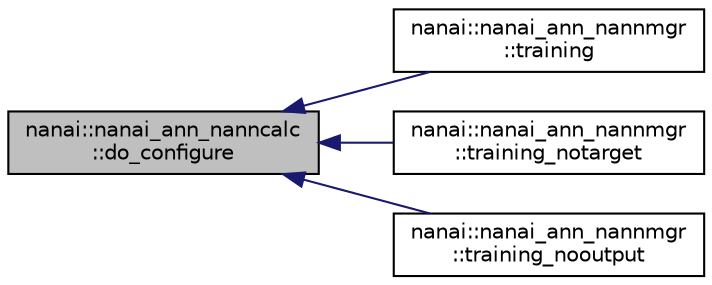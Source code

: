 digraph "nanai::nanai_ann_nanncalc::do_configure"
{
  edge [fontname="Helvetica",fontsize="10",labelfontname="Helvetica",labelfontsize="10"];
  node [fontname="Helvetica",fontsize="10",shape=record];
  rankdir="LR";
  Node1 [label="nanai::nanai_ann_nanncalc\l::do_configure",height=0.2,width=0.4,color="black", fillcolor="grey75", style="filled", fontcolor="black"];
  Node1 -> Node2 [dir="back",color="midnightblue",fontsize="10",style="solid"];
  Node2 [label="nanai::nanai_ann_nannmgr\l::training",height=0.2,width=0.4,color="black", fillcolor="white", style="filled",URL="$classnanai_1_1nanai__ann__nannmgr.html#a1b99f051a2a7b2b1ebb21bb45d567afa"];
  Node1 -> Node3 [dir="back",color="midnightblue",fontsize="10",style="solid"];
  Node3 [label="nanai::nanai_ann_nannmgr\l::training_notarget",height=0.2,width=0.4,color="black", fillcolor="white", style="filled",URL="$classnanai_1_1nanai__ann__nannmgr.html#a7a28db94886caffa0824206c0e2b2fa9"];
  Node1 -> Node4 [dir="back",color="midnightblue",fontsize="10",style="solid"];
  Node4 [label="nanai::nanai_ann_nannmgr\l::training_nooutput",height=0.2,width=0.4,color="black", fillcolor="white", style="filled",URL="$classnanai_1_1nanai__ann__nannmgr.html#a7461a5cad561f578869c850adf1e9639"];
}
